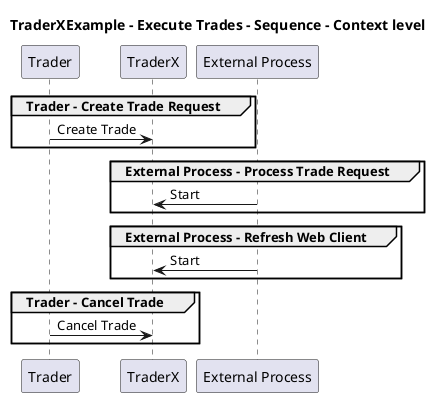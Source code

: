 @startuml

title TraderXExample - Execute Trades - Sequence - Context level

participant "Trader" as TraderXExample.Actors.Trader
participant "TraderX" as TraderXExample.SoftwareSystems.TraderX
participant "External Process" as TraderXExample.Actors.ExternalProcess

group Trader - Create Trade Request
TraderXExample.Actors.Trader -> TraderXExample.SoftwareSystems.TraderX : Create Trade
end
group External Process - Process Trade Request
TraderXExample.Actors.ExternalProcess -> TraderXExample.SoftwareSystems.TraderX : Start
end
group External Process - Refresh Web Client
TraderXExample.Actors.ExternalProcess -> TraderXExample.SoftwareSystems.TraderX : Start
end
group Trader - Cancel Trade
TraderXExample.Actors.Trader -> TraderXExample.SoftwareSystems.TraderX : Cancel Trade
end


@enduml
